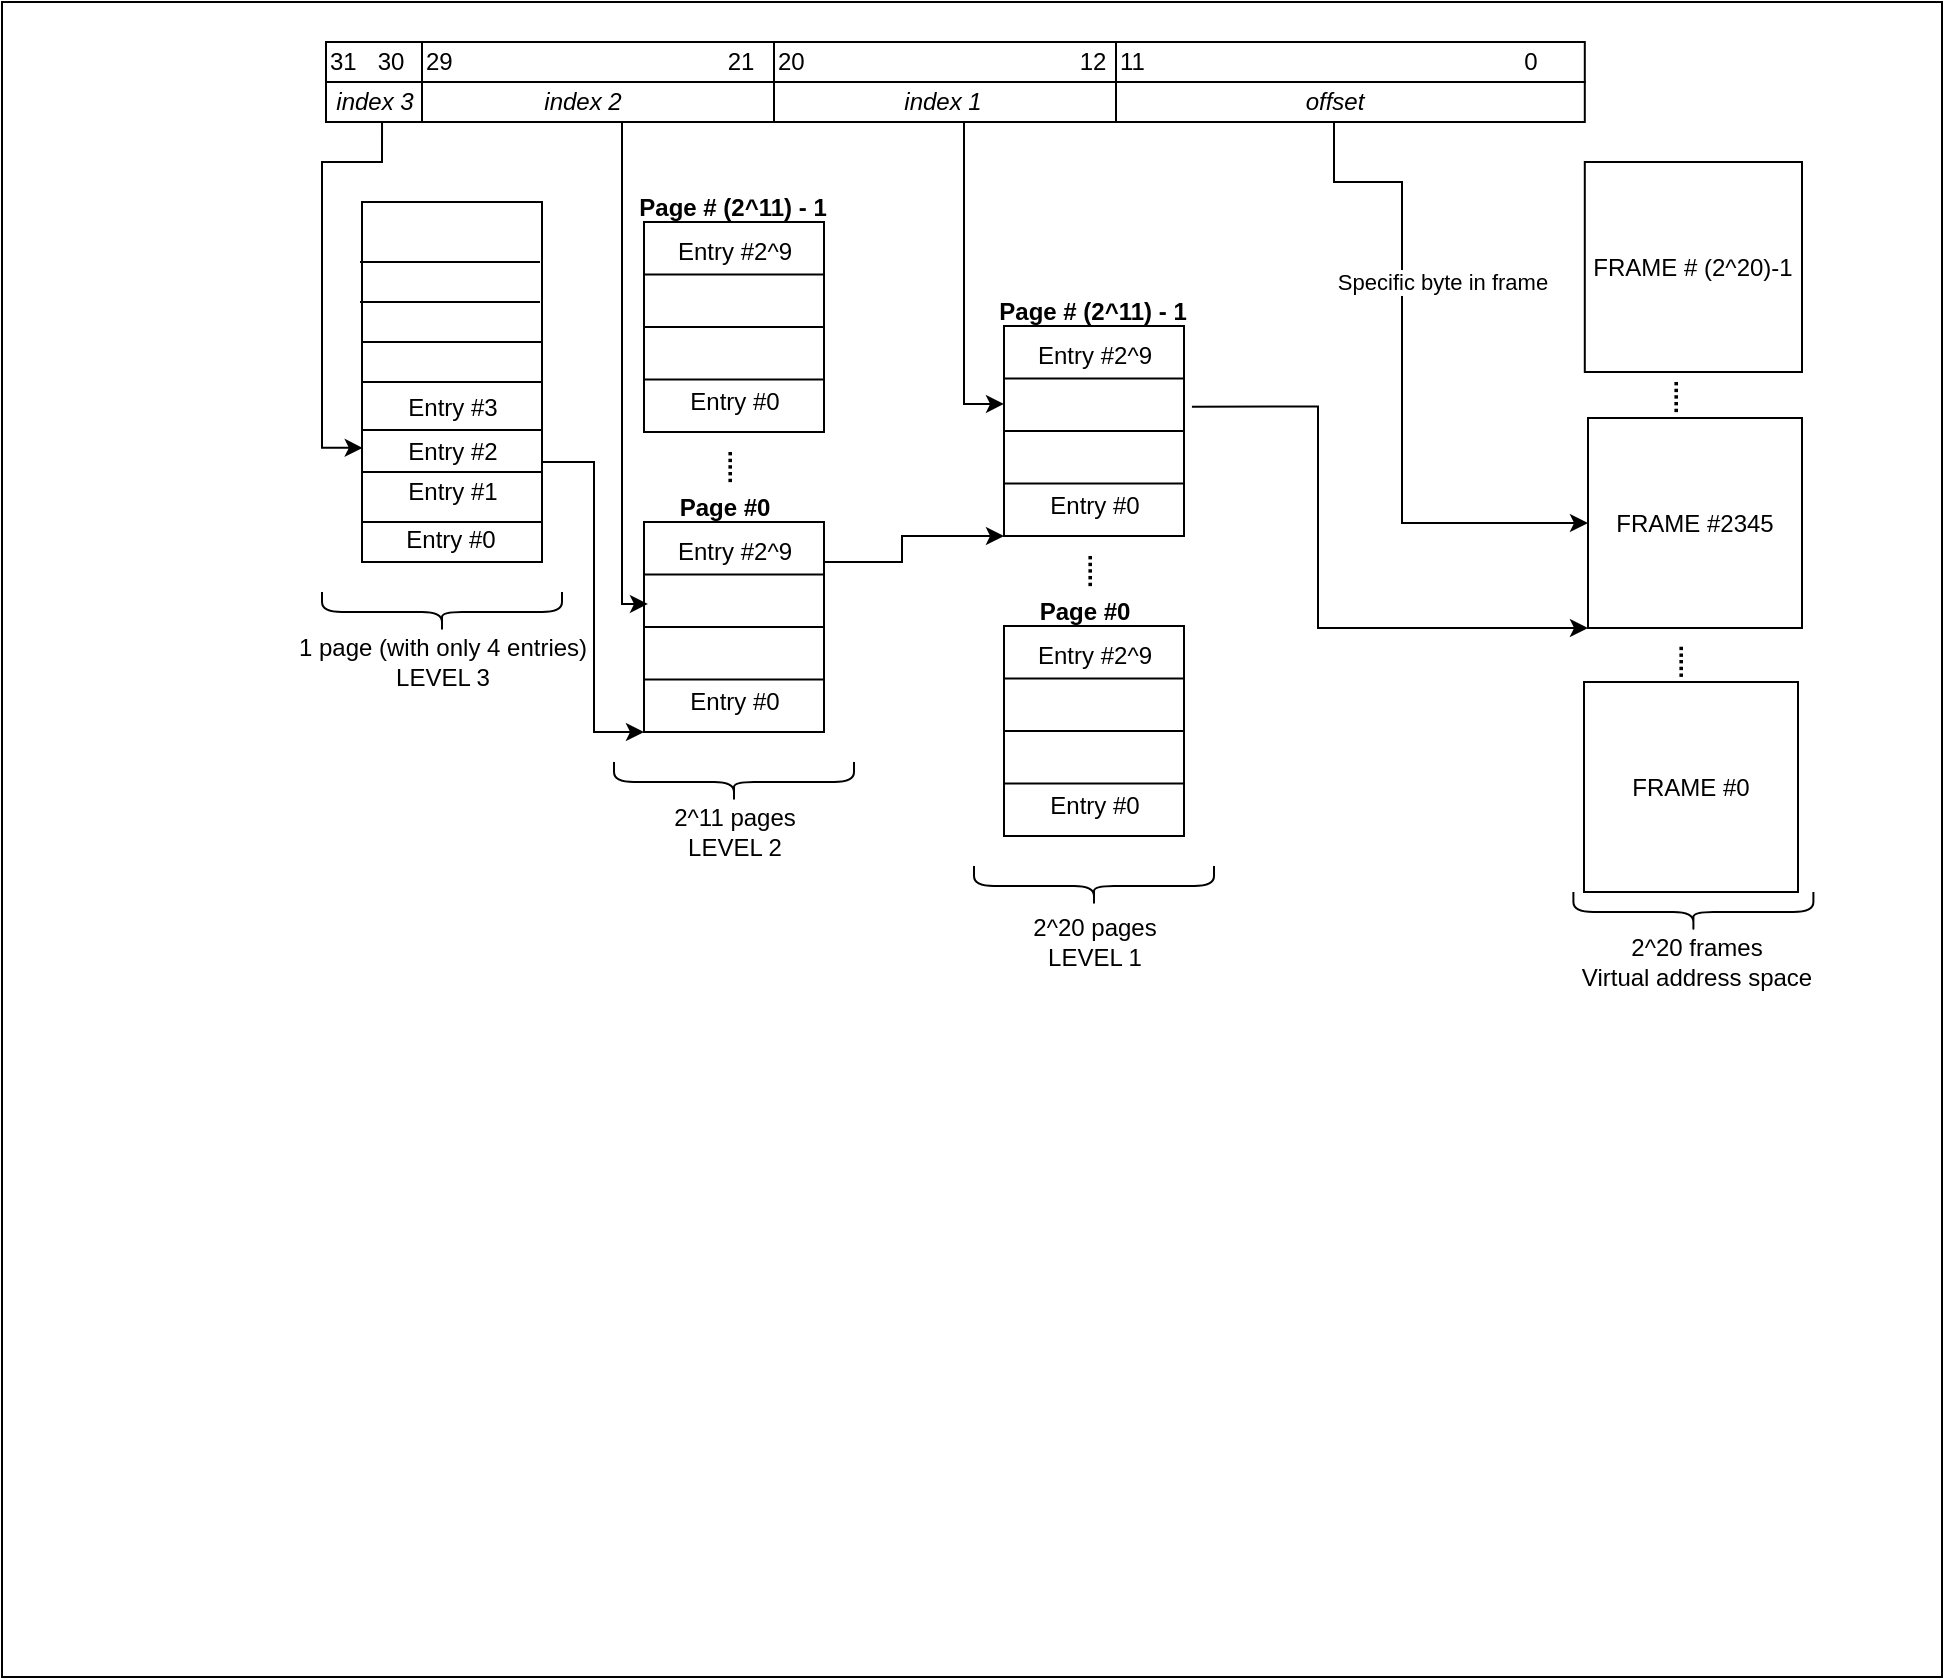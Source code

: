 <mxfile version="24.7.6">
  <diagram id="C5RBs43oDa-KdzZeNtuy" name="Page-1">
    <mxGraphModel dx="1036" dy="474" grid="1" gridSize="10" guides="1" tooltips="1" connect="1" arrows="1" fold="1" page="1" pageScale="1" pageWidth="827" pageHeight="1169" math="0" shadow="0">
      <root>
        <mxCell id="WIyWlLk6GJQsqaUBKTNV-0" />
        <mxCell id="WIyWlLk6GJQsqaUBKTNV-1" parent="WIyWlLk6GJQsqaUBKTNV-0" />
        <mxCell id="lOClj2oo7x6Ww53FL5YU-107" value="" style="whiteSpace=wrap;html=1;" vertex="1" parent="WIyWlLk6GJQsqaUBKTNV-1">
          <mxGeometry x="270" y="70" width="970" height="837.5" as="geometry" />
        </mxCell>
        <mxCell id="lOClj2oo7x6Ww53FL5YU-5" value="" style="group" vertex="1" connectable="0" parent="WIyWlLk6GJQsqaUBKTNV-1">
          <mxGeometry x="432" y="90" width="60" height="45" as="geometry" />
        </mxCell>
        <mxCell id="lOClj2oo7x6Ww53FL5YU-2" value="31" style="rounded=0;whiteSpace=wrap;html=1;align=left;" vertex="1" parent="lOClj2oo7x6Ww53FL5YU-5">
          <mxGeometry width="48" height="20" as="geometry" />
        </mxCell>
        <mxCell id="lOClj2oo7x6Ww53FL5YU-6" value="" style="group" vertex="1" connectable="0" parent="lOClj2oo7x6Ww53FL5YU-5">
          <mxGeometry y="-5" width="60" height="50" as="geometry" />
        </mxCell>
        <mxCell id="lOClj2oo7x6Ww53FL5YU-3" value="" style="rounded=0;whiteSpace=wrap;html=1;" vertex="1" parent="lOClj2oo7x6Ww53FL5YU-6">
          <mxGeometry y="25" width="48" height="20" as="geometry" />
        </mxCell>
        <mxCell id="lOClj2oo7x6Ww53FL5YU-4" value="30" style="text;html=1;align=center;verticalAlign=middle;resizable=0;points=[];autosize=1;strokeColor=none;fillColor=none;" vertex="1" parent="lOClj2oo7x6Ww53FL5YU-6">
          <mxGeometry x="12" width="40" height="30" as="geometry" />
        </mxCell>
        <mxCell id="lOClj2oo7x6Ww53FL5YU-49" value="&lt;i&gt;index 3&lt;/i&gt;" style="text;html=1;align=center;verticalAlign=middle;resizable=0;points=[];autosize=1;strokeColor=none;fillColor=none;" vertex="1" parent="lOClj2oo7x6Ww53FL5YU-6">
          <mxGeometry x="-6" y="20" width="60" height="30" as="geometry" />
        </mxCell>
        <mxCell id="lOClj2oo7x6Ww53FL5YU-7" value="" style="group" vertex="1" connectable="0" parent="WIyWlLk6GJQsqaUBKTNV-1">
          <mxGeometry x="480" y="90" width="220" height="45" as="geometry" />
        </mxCell>
        <mxCell id="lOClj2oo7x6Ww53FL5YU-8" value="29" style="rounded=0;whiteSpace=wrap;html=1;align=left;" vertex="1" parent="lOClj2oo7x6Ww53FL5YU-7">
          <mxGeometry width="176" height="20" as="geometry" />
        </mxCell>
        <mxCell id="lOClj2oo7x6Ww53FL5YU-9" value="" style="group" vertex="1" connectable="0" parent="lOClj2oo7x6Ww53FL5YU-7">
          <mxGeometry y="-5" width="220" height="50" as="geometry" />
        </mxCell>
        <mxCell id="lOClj2oo7x6Ww53FL5YU-10" value="" style="rounded=0;whiteSpace=wrap;html=1;" vertex="1" parent="lOClj2oo7x6Ww53FL5YU-9">
          <mxGeometry y="25" width="176" height="20" as="geometry" />
        </mxCell>
        <mxCell id="lOClj2oo7x6Ww53FL5YU-11" value="21" style="text;html=1;align=center;verticalAlign=middle;resizable=0;points=[];autosize=1;strokeColor=none;fillColor=none;" vertex="1" parent="lOClj2oo7x6Ww53FL5YU-9">
          <mxGeometry x="138.947" width="40" height="30" as="geometry" />
        </mxCell>
        <mxCell id="lOClj2oo7x6Ww53FL5YU-48" value="&lt;i&gt;index 2&lt;/i&gt;" style="text;html=1;align=center;verticalAlign=middle;resizable=0;points=[];autosize=1;strokeColor=none;fillColor=none;" vertex="1" parent="lOClj2oo7x6Ww53FL5YU-9">
          <mxGeometry x="50" y="20" width="60" height="30" as="geometry" />
        </mxCell>
        <mxCell id="lOClj2oo7x6Ww53FL5YU-36" value="" style="group" vertex="1" connectable="0" parent="WIyWlLk6GJQsqaUBKTNV-1">
          <mxGeometry x="656" y="90" width="220" height="68" as="geometry" />
        </mxCell>
        <mxCell id="lOClj2oo7x6Ww53FL5YU-37" value="20" style="rounded=0;whiteSpace=wrap;html=1;align=left;" vertex="1" parent="lOClj2oo7x6Ww53FL5YU-36">
          <mxGeometry width="176" height="20" as="geometry" />
        </mxCell>
        <mxCell id="lOClj2oo7x6Ww53FL5YU-38" value="" style="group" vertex="1" connectable="0" parent="lOClj2oo7x6Ww53FL5YU-36">
          <mxGeometry y="-5" width="220" height="73" as="geometry" />
        </mxCell>
        <mxCell id="lOClj2oo7x6Ww53FL5YU-39" value="" style="rounded=0;whiteSpace=wrap;html=1;" vertex="1" parent="lOClj2oo7x6Ww53FL5YU-38">
          <mxGeometry y="25" width="176" height="20" as="geometry" />
        </mxCell>
        <mxCell id="lOClj2oo7x6Ww53FL5YU-40" value="12" style="text;html=1;align=center;verticalAlign=middle;resizable=0;points=[];autosize=1;strokeColor=none;fillColor=none;" vertex="1" parent="lOClj2oo7x6Ww53FL5YU-38">
          <mxGeometry x="138.947" width="40" height="30" as="geometry" />
        </mxCell>
        <mxCell id="lOClj2oo7x6Ww53FL5YU-47" value="&lt;i&gt;index 1&lt;/i&gt;" style="text;html=1;align=center;verticalAlign=middle;resizable=0;points=[];autosize=1;strokeColor=none;fillColor=none;" vertex="1" parent="lOClj2oo7x6Ww53FL5YU-38">
          <mxGeometry x="54" y="20" width="60" height="30" as="geometry" />
        </mxCell>
        <mxCell id="lOClj2oo7x6Ww53FL5YU-41" value="" style="group" vertex="1" connectable="0" parent="WIyWlLk6GJQsqaUBKTNV-1">
          <mxGeometry x="827" y="90" width="293" height="45" as="geometry" />
        </mxCell>
        <mxCell id="lOClj2oo7x6Ww53FL5YU-42" value="11" style="rounded=0;whiteSpace=wrap;html=1;align=left;" vertex="1" parent="lOClj2oo7x6Ww53FL5YU-41">
          <mxGeometry width="234.4" height="20" as="geometry" />
        </mxCell>
        <mxCell id="lOClj2oo7x6Ww53FL5YU-43" value="" style="group" vertex="1" connectable="0" parent="lOClj2oo7x6Ww53FL5YU-41">
          <mxGeometry y="-5" width="293.0" height="50" as="geometry" />
        </mxCell>
        <mxCell id="lOClj2oo7x6Ww53FL5YU-44" value="" style="rounded=0;whiteSpace=wrap;html=1;" vertex="1" parent="lOClj2oo7x6Ww53FL5YU-43">
          <mxGeometry y="25" width="234.4" height="20" as="geometry" />
        </mxCell>
        <mxCell id="lOClj2oo7x6Ww53FL5YU-45" value="0" style="text;html=1;align=center;verticalAlign=middle;resizable=0;points=[];autosize=1;strokeColor=none;fillColor=none;" vertex="1" parent="lOClj2oo7x6Ww53FL5YU-43">
          <mxGeometry x="191.712" width="30" height="30" as="geometry" />
        </mxCell>
        <mxCell id="lOClj2oo7x6Ww53FL5YU-46" value="&lt;i&gt;offset&lt;/i&gt;" style="text;html=1;align=center;verticalAlign=middle;resizable=0;points=[];autosize=1;strokeColor=none;fillColor=none;" vertex="1" parent="lOClj2oo7x6Ww53FL5YU-43">
          <mxGeometry x="83.905" y="20" width="50" height="30" as="geometry" />
        </mxCell>
        <mxCell id="lOClj2oo7x6Ww53FL5YU-59" value="" style="group" vertex="1" connectable="0" parent="WIyWlLk6GJQsqaUBKTNV-1">
          <mxGeometry x="450" y="170" width="90" height="180" as="geometry" />
        </mxCell>
        <mxCell id="lOClj2oo7x6Ww53FL5YU-22" value="" style="group" vertex="1" connectable="0" parent="lOClj2oo7x6Ww53FL5YU-59">
          <mxGeometry width="90" height="180" as="geometry" />
        </mxCell>
        <mxCell id="WIyWlLk6GJQsqaUBKTNV-7" value="" style="rounded=1;whiteSpace=wrap;html=1;fontSize=12;glass=0;strokeWidth=1;shadow=0;arcSize=0;" parent="lOClj2oo7x6Ww53FL5YU-22" vertex="1">
          <mxGeometry width="90" height="180" as="geometry" />
        </mxCell>
        <mxCell id="lOClj2oo7x6Ww53FL5YU-21" value="Entry #0" style="text;html=1;align=center;verticalAlign=middle;resizable=0;points=[];autosize=1;strokeColor=none;fillColor=none;" vertex="1" parent="lOClj2oo7x6Ww53FL5YU-22">
          <mxGeometry x="9" y="154.001" width="70" height="30" as="geometry" />
        </mxCell>
        <mxCell id="lOClj2oo7x6Ww53FL5YU-16" value="" style="endArrow=none;html=1;rounded=0;exitX=0;exitY=0.25;exitDx=0;exitDy=0;entryX=1;entryY=0.25;entryDx=0;entryDy=0;" edge="1" parent="lOClj2oo7x6Ww53FL5YU-22">
          <mxGeometry width="50" height="50" relative="1" as="geometry">
            <mxPoint y="70" as="sourcePoint" />
            <mxPoint x="90" y="70" as="targetPoint" />
          </mxGeometry>
        </mxCell>
        <mxCell id="lOClj2oo7x6Ww53FL5YU-20" value="" style="endArrow=none;html=1;rounded=0;exitX=0;exitY=0.75;exitDx=0;exitDy=0;entryX=1;entryY=0.75;entryDx=0;entryDy=0;" edge="1" parent="lOClj2oo7x6Ww53FL5YU-22">
          <mxGeometry width="50" height="50" relative="1" as="geometry">
            <mxPoint y="160" as="sourcePoint" />
            <mxPoint x="90" y="160" as="targetPoint" />
          </mxGeometry>
        </mxCell>
        <mxCell id="lOClj2oo7x6Ww53FL5YU-52" value="" style="endArrow=none;html=1;rounded=0;exitX=0;exitY=0.5;exitDx=0;exitDy=0;entryX=1;entryY=0.5;entryDx=0;entryDy=0;" edge="1" parent="lOClj2oo7x6Ww53FL5YU-22" source="WIyWlLk6GJQsqaUBKTNV-7" target="WIyWlLk6GJQsqaUBKTNV-7">
          <mxGeometry width="50" height="50" relative="1" as="geometry">
            <mxPoint x="420" y="365.143" as="sourcePoint" />
            <mxPoint x="510" y="365.143" as="targetPoint" />
          </mxGeometry>
        </mxCell>
        <mxCell id="lOClj2oo7x6Ww53FL5YU-29" value="Entry #1" style="text;html=1;align=center;verticalAlign=middle;resizable=0;points=[];autosize=1;strokeColor=none;fillColor=none;" vertex="1" parent="lOClj2oo7x6Ww53FL5YU-22">
          <mxGeometry x="10" y="130.004" width="70" height="30" as="geometry" />
        </mxCell>
        <mxCell id="lOClj2oo7x6Ww53FL5YU-54" value="Entry #3" style="text;html=1;align=center;verticalAlign=middle;resizable=0;points=[];autosize=1;strokeColor=none;fillColor=none;" vertex="1" parent="lOClj2oo7x6Ww53FL5YU-22">
          <mxGeometry x="10" y="88.004" width="70" height="30" as="geometry" />
        </mxCell>
        <mxCell id="lOClj2oo7x6Ww53FL5YU-57" value="" style="endArrow=none;html=1;rounded=0;exitX=0;exitY=0.25;exitDx=0;exitDy=0;entryX=1;entryY=0.25;entryDx=0;entryDy=0;" edge="1" parent="lOClj2oo7x6Ww53FL5YU-22">
          <mxGeometry width="50" height="50" relative="1" as="geometry">
            <mxPoint x="-1" y="50" as="sourcePoint" />
            <mxPoint x="89" y="50" as="targetPoint" />
          </mxGeometry>
        </mxCell>
        <mxCell id="lOClj2oo7x6Ww53FL5YU-58" value="" style="endArrow=none;html=1;rounded=0;exitX=0;exitY=0.25;exitDx=0;exitDy=0;entryX=1;entryY=0.25;entryDx=0;entryDy=0;" edge="1" parent="lOClj2oo7x6Ww53FL5YU-22">
          <mxGeometry width="50" height="50" relative="1" as="geometry">
            <mxPoint x="-1" y="30" as="sourcePoint" />
            <mxPoint x="89" y="30" as="targetPoint" />
          </mxGeometry>
        </mxCell>
        <mxCell id="lOClj2oo7x6Ww53FL5YU-53" value="Entry #2" style="text;html=1;align=center;verticalAlign=middle;resizable=0;points=[];autosize=1;strokeColor=none;fillColor=none;" vertex="1" parent="lOClj2oo7x6Ww53FL5YU-59">
          <mxGeometry x="10" y="110.004" width="70" height="30" as="geometry" />
        </mxCell>
        <mxCell id="lOClj2oo7x6Ww53FL5YU-55" value="" style="endArrow=none;html=1;rounded=0;exitX=0;exitY=0.25;exitDx=0;exitDy=0;entryX=1;entryY=0.25;entryDx=0;entryDy=0;" edge="1" parent="lOClj2oo7x6Ww53FL5YU-59">
          <mxGeometry width="50" height="50" relative="1" as="geometry">
            <mxPoint y="114" as="sourcePoint" />
            <mxPoint x="90" y="114" as="targetPoint" />
          </mxGeometry>
        </mxCell>
        <mxCell id="lOClj2oo7x6Ww53FL5YU-56" value="" style="endArrow=none;html=1;rounded=0;exitX=0;exitY=0.25;exitDx=0;exitDy=0;entryX=1;entryY=0.25;entryDx=0;entryDy=0;" edge="1" parent="lOClj2oo7x6Ww53FL5YU-59">
          <mxGeometry width="50" height="50" relative="1" as="geometry">
            <mxPoint y="135" as="sourcePoint" />
            <mxPoint x="90" y="135" as="targetPoint" />
          </mxGeometry>
        </mxCell>
        <mxCell id="lOClj2oo7x6Ww53FL5YU-23" value="" style="group" vertex="1" connectable="0" parent="WIyWlLk6GJQsqaUBKTNV-1">
          <mxGeometry x="591" y="330" width="90" height="105" as="geometry" />
        </mxCell>
        <mxCell id="lOClj2oo7x6Ww53FL5YU-24" value="" style="rounded=1;whiteSpace=wrap;html=1;fontSize=12;glass=0;strokeWidth=1;shadow=0;arcSize=0;" vertex="1" parent="lOClj2oo7x6Ww53FL5YU-23">
          <mxGeometry width="90" height="105" as="geometry" />
        </mxCell>
        <mxCell id="lOClj2oo7x6Ww53FL5YU-25" value="Entry #0" style="text;html=1;align=center;verticalAlign=middle;resizable=0;points=[];autosize=1;strokeColor=none;fillColor=none;" vertex="1" parent="lOClj2oo7x6Ww53FL5YU-23">
          <mxGeometry x="10" y="75" width="70" height="30" as="geometry" />
        </mxCell>
        <mxCell id="lOClj2oo7x6Ww53FL5YU-26" value="" style="endArrow=none;html=1;rounded=0;exitX=0;exitY=0.25;exitDx=0;exitDy=0;entryX=1;entryY=0.25;entryDx=0;entryDy=0;" edge="1" parent="lOClj2oo7x6Ww53FL5YU-23" source="lOClj2oo7x6Ww53FL5YU-24" target="lOClj2oo7x6Ww53FL5YU-24">
          <mxGeometry width="50" height="50" relative="1" as="geometry">
            <mxPoint x="10" y="72.5" as="sourcePoint" />
            <mxPoint x="60" y="22.5" as="targetPoint" />
          </mxGeometry>
        </mxCell>
        <mxCell id="lOClj2oo7x6Ww53FL5YU-27" value="" style="endArrow=none;html=1;rounded=0;exitX=0;exitY=0.5;exitDx=0;exitDy=0;entryX=1;entryY=0.5;entryDx=0;entryDy=0;" edge="1" parent="lOClj2oo7x6Ww53FL5YU-23" source="lOClj2oo7x6Ww53FL5YU-24" target="lOClj2oo7x6Ww53FL5YU-24">
          <mxGeometry width="50" height="50" relative="1" as="geometry">
            <mxPoint y="79.41" as="sourcePoint" />
            <mxPoint x="120" y="79.41" as="targetPoint" />
          </mxGeometry>
        </mxCell>
        <mxCell id="lOClj2oo7x6Ww53FL5YU-28" value="" style="endArrow=none;html=1;rounded=0;exitX=0;exitY=0.75;exitDx=0;exitDy=0;entryX=1;entryY=0.75;entryDx=0;entryDy=0;" edge="1" parent="lOClj2oo7x6Ww53FL5YU-23" source="lOClj2oo7x6Ww53FL5YU-24" target="lOClj2oo7x6Ww53FL5YU-24">
          <mxGeometry width="50" height="50" relative="1" as="geometry">
            <mxPoint x="10" y="82.5" as="sourcePoint" />
            <mxPoint x="100" y="82.5" as="targetPoint" />
          </mxGeometry>
        </mxCell>
        <mxCell id="lOClj2oo7x6Ww53FL5YU-60" value="Entry #2^9" style="text;html=1;align=center;verticalAlign=middle;resizable=0;points=[];autosize=1;strokeColor=none;fillColor=none;" vertex="1" parent="lOClj2oo7x6Ww53FL5YU-23">
          <mxGeometry x="5" width="80" height="30" as="geometry" />
        </mxCell>
        <mxCell id="lOClj2oo7x6Ww53FL5YU-73" value="Page # (2^11) - 1" style="text;html=1;align=center;verticalAlign=middle;resizable=0;points=[];autosize=1;strokeColor=none;fillColor=none;fontStyle=1" vertex="1" parent="WIyWlLk6GJQsqaUBKTNV-1">
          <mxGeometry x="580" y="158" width="110" height="30" as="geometry" />
        </mxCell>
        <mxCell id="lOClj2oo7x6Ww53FL5YU-64" value="" style="group" vertex="1" connectable="0" parent="WIyWlLk6GJQsqaUBKTNV-1">
          <mxGeometry x="591" y="180" width="90" height="105" as="geometry" />
        </mxCell>
        <mxCell id="lOClj2oo7x6Ww53FL5YU-65" value="" style="rounded=1;whiteSpace=wrap;html=1;fontSize=12;glass=0;strokeWidth=1;shadow=0;arcSize=0;" vertex="1" parent="lOClj2oo7x6Ww53FL5YU-64">
          <mxGeometry width="90" height="105" as="geometry" />
        </mxCell>
        <mxCell id="lOClj2oo7x6Ww53FL5YU-66" value="Entry #0" style="text;html=1;align=center;verticalAlign=middle;resizable=0;points=[];autosize=1;strokeColor=none;fillColor=none;" vertex="1" parent="lOClj2oo7x6Ww53FL5YU-64">
          <mxGeometry x="10" y="75" width="70" height="30" as="geometry" />
        </mxCell>
        <mxCell id="lOClj2oo7x6Ww53FL5YU-67" value="" style="endArrow=none;html=1;rounded=0;exitX=0;exitY=0.25;exitDx=0;exitDy=0;entryX=1;entryY=0.25;entryDx=0;entryDy=0;" edge="1" parent="lOClj2oo7x6Ww53FL5YU-64" source="lOClj2oo7x6Ww53FL5YU-65" target="lOClj2oo7x6Ww53FL5YU-65">
          <mxGeometry width="50" height="50" relative="1" as="geometry">
            <mxPoint x="10" y="72.5" as="sourcePoint" />
            <mxPoint x="60" y="22.5" as="targetPoint" />
          </mxGeometry>
        </mxCell>
        <mxCell id="lOClj2oo7x6Ww53FL5YU-68" value="" style="endArrow=none;html=1;rounded=0;exitX=0;exitY=0.5;exitDx=0;exitDy=0;entryX=1;entryY=0.5;entryDx=0;entryDy=0;" edge="1" parent="lOClj2oo7x6Ww53FL5YU-64" source="lOClj2oo7x6Ww53FL5YU-65" target="lOClj2oo7x6Ww53FL5YU-65">
          <mxGeometry width="50" height="50" relative="1" as="geometry">
            <mxPoint y="79.41" as="sourcePoint" />
            <mxPoint x="120" y="79.41" as="targetPoint" />
          </mxGeometry>
        </mxCell>
        <mxCell id="lOClj2oo7x6Ww53FL5YU-69" value="" style="endArrow=none;html=1;rounded=0;exitX=0;exitY=0.75;exitDx=0;exitDy=0;entryX=1;entryY=0.75;entryDx=0;entryDy=0;" edge="1" parent="lOClj2oo7x6Ww53FL5YU-64" source="lOClj2oo7x6Ww53FL5YU-65" target="lOClj2oo7x6Ww53FL5YU-65">
          <mxGeometry width="50" height="50" relative="1" as="geometry">
            <mxPoint x="10" y="82.5" as="sourcePoint" />
            <mxPoint x="100" y="82.5" as="targetPoint" />
          </mxGeometry>
        </mxCell>
        <mxCell id="lOClj2oo7x6Ww53FL5YU-70" value="Entry #2^9" style="text;html=1;align=center;verticalAlign=middle;resizable=0;points=[];autosize=1;strokeColor=none;fillColor=none;" vertex="1" parent="lOClj2oo7x6Ww53FL5YU-64">
          <mxGeometry x="5" width="80" height="30" as="geometry" />
        </mxCell>
        <mxCell id="lOClj2oo7x6Ww53FL5YU-71" value="" style="shape=curlyBracket;whiteSpace=wrap;html=1;rounded=1;labelPosition=left;verticalLabelPosition=middle;align=right;verticalAlign=middle;rotation=-90;" vertex="1" parent="WIyWlLk6GJQsqaUBKTNV-1">
          <mxGeometry x="626" y="400" width="20" height="120" as="geometry" />
        </mxCell>
        <mxCell id="lOClj2oo7x6Ww53FL5YU-72" value="2^11 pages&lt;div&gt;LEVEL 2&lt;/div&gt;" style="text;html=1;align=center;verticalAlign=middle;resizable=0;points=[];autosize=1;strokeColor=none;fillColor=none;" vertex="1" parent="WIyWlLk6GJQsqaUBKTNV-1">
          <mxGeometry x="596" y="465" width="80" height="40" as="geometry" />
        </mxCell>
        <mxCell id="lOClj2oo7x6Ww53FL5YU-74" value="Page #0" style="text;html=1;align=center;verticalAlign=middle;resizable=0;points=[];autosize=1;strokeColor=none;fillColor=none;fontStyle=1" vertex="1" parent="WIyWlLk6GJQsqaUBKTNV-1">
          <mxGeometry x="596" y="308" width="70" height="30" as="geometry" />
        </mxCell>
        <mxCell id="lOClj2oo7x6Ww53FL5YU-75" value="....." style="text;html=1;align=center;verticalAlign=middle;resizable=0;points=[];autosize=1;strokeColor=none;fillColor=none;rotation=-90;fontStyle=1" vertex="1" parent="WIyWlLk6GJQsqaUBKTNV-1">
          <mxGeometry x="611" y="288" width="40" height="30" as="geometry" />
        </mxCell>
        <mxCell id="lOClj2oo7x6Ww53FL5YU-76" style="edgeStyle=orthogonalEdgeStyle;rounded=0;orthogonalLoop=1;jettySize=auto;html=1;entryX=0.004;entryY=0.683;entryDx=0;entryDy=0;entryPerimeter=0;exitX=0.567;exitY=0.833;exitDx=0;exitDy=0;exitPerimeter=0;" edge="1" parent="WIyWlLk6GJQsqaUBKTNV-1" source="lOClj2oo7x6Ww53FL5YU-49" target="WIyWlLk6GJQsqaUBKTNV-7">
          <mxGeometry relative="1" as="geometry">
            <mxPoint x="410" y="120" as="sourcePoint" />
            <Array as="points">
              <mxPoint x="460" y="150" />
              <mxPoint x="430" y="150" />
              <mxPoint x="430" y="293" />
            </Array>
          </mxGeometry>
        </mxCell>
        <mxCell id="lOClj2oo7x6Ww53FL5YU-77" style="edgeStyle=orthogonalEdgeStyle;rounded=0;orthogonalLoop=1;jettySize=auto;html=1;entryX=0;entryY=1;entryDx=0;entryDy=0;" edge="1" parent="WIyWlLk6GJQsqaUBKTNV-1" source="WIyWlLk6GJQsqaUBKTNV-7" target="lOClj2oo7x6Ww53FL5YU-24">
          <mxGeometry relative="1" as="geometry">
            <Array as="points">
              <mxPoint x="566" y="300" />
              <mxPoint x="566" y="435" />
            </Array>
          </mxGeometry>
        </mxCell>
        <mxCell id="lOClj2oo7x6Ww53FL5YU-78" value="" style="group" vertex="1" connectable="0" parent="WIyWlLk6GJQsqaUBKTNV-1">
          <mxGeometry x="771" y="382" width="90" height="105" as="geometry" />
        </mxCell>
        <mxCell id="lOClj2oo7x6Ww53FL5YU-79" value="" style="rounded=1;whiteSpace=wrap;html=1;fontSize=12;glass=0;strokeWidth=1;shadow=0;arcSize=0;" vertex="1" parent="lOClj2oo7x6Ww53FL5YU-78">
          <mxGeometry width="90" height="105" as="geometry" />
        </mxCell>
        <mxCell id="lOClj2oo7x6Ww53FL5YU-80" value="Entry #0" style="text;html=1;align=center;verticalAlign=middle;resizable=0;points=[];autosize=1;strokeColor=none;fillColor=none;" vertex="1" parent="lOClj2oo7x6Ww53FL5YU-78">
          <mxGeometry x="10" y="75" width="70" height="30" as="geometry" />
        </mxCell>
        <mxCell id="lOClj2oo7x6Ww53FL5YU-81" value="" style="endArrow=none;html=1;rounded=0;exitX=0;exitY=0.25;exitDx=0;exitDy=0;entryX=1;entryY=0.25;entryDx=0;entryDy=0;" edge="1" parent="lOClj2oo7x6Ww53FL5YU-78" source="lOClj2oo7x6Ww53FL5YU-79" target="lOClj2oo7x6Ww53FL5YU-79">
          <mxGeometry width="50" height="50" relative="1" as="geometry">
            <mxPoint x="10" y="72.5" as="sourcePoint" />
            <mxPoint x="60" y="22.5" as="targetPoint" />
          </mxGeometry>
        </mxCell>
        <mxCell id="lOClj2oo7x6Ww53FL5YU-82" value="" style="endArrow=none;html=1;rounded=0;exitX=0;exitY=0.5;exitDx=0;exitDy=0;entryX=1;entryY=0.5;entryDx=0;entryDy=0;" edge="1" parent="lOClj2oo7x6Ww53FL5YU-78" source="lOClj2oo7x6Ww53FL5YU-79" target="lOClj2oo7x6Ww53FL5YU-79">
          <mxGeometry width="50" height="50" relative="1" as="geometry">
            <mxPoint y="79.41" as="sourcePoint" />
            <mxPoint x="120" y="79.41" as="targetPoint" />
          </mxGeometry>
        </mxCell>
        <mxCell id="lOClj2oo7x6Ww53FL5YU-83" value="" style="endArrow=none;html=1;rounded=0;exitX=0;exitY=0.75;exitDx=0;exitDy=0;entryX=1;entryY=0.75;entryDx=0;entryDy=0;" edge="1" parent="lOClj2oo7x6Ww53FL5YU-78" source="lOClj2oo7x6Ww53FL5YU-79" target="lOClj2oo7x6Ww53FL5YU-79">
          <mxGeometry width="50" height="50" relative="1" as="geometry">
            <mxPoint x="10" y="82.5" as="sourcePoint" />
            <mxPoint x="100" y="82.5" as="targetPoint" />
          </mxGeometry>
        </mxCell>
        <mxCell id="lOClj2oo7x6Ww53FL5YU-84" value="Entry #2^9" style="text;html=1;align=center;verticalAlign=middle;resizable=0;points=[];autosize=1;strokeColor=none;fillColor=none;" vertex="1" parent="lOClj2oo7x6Ww53FL5YU-78">
          <mxGeometry x="5" width="80" height="30" as="geometry" />
        </mxCell>
        <mxCell id="lOClj2oo7x6Ww53FL5YU-85" value="Page # (2^11) - 1" style="text;html=1;align=center;verticalAlign=middle;resizable=0;points=[];autosize=1;strokeColor=none;fillColor=none;fontStyle=1" vertex="1" parent="WIyWlLk6GJQsqaUBKTNV-1">
          <mxGeometry x="760" y="210" width="110" height="30" as="geometry" />
        </mxCell>
        <mxCell id="lOClj2oo7x6Ww53FL5YU-86" value="" style="group" vertex="1" connectable="0" parent="WIyWlLk6GJQsqaUBKTNV-1">
          <mxGeometry x="771" y="232" width="90" height="105" as="geometry" />
        </mxCell>
        <mxCell id="lOClj2oo7x6Ww53FL5YU-87" value="" style="rounded=1;whiteSpace=wrap;html=1;fontSize=12;glass=0;strokeWidth=1;shadow=0;arcSize=0;" vertex="1" parent="lOClj2oo7x6Ww53FL5YU-86">
          <mxGeometry width="90" height="105" as="geometry" />
        </mxCell>
        <mxCell id="lOClj2oo7x6Ww53FL5YU-88" value="Entry #0" style="text;html=1;align=center;verticalAlign=middle;resizable=0;points=[];autosize=1;strokeColor=none;fillColor=none;" vertex="1" parent="lOClj2oo7x6Ww53FL5YU-86">
          <mxGeometry x="10" y="75" width="70" height="30" as="geometry" />
        </mxCell>
        <mxCell id="lOClj2oo7x6Ww53FL5YU-89" value="" style="endArrow=none;html=1;rounded=0;exitX=0;exitY=0.25;exitDx=0;exitDy=0;entryX=1;entryY=0.25;entryDx=0;entryDy=0;" edge="1" parent="lOClj2oo7x6Ww53FL5YU-86" source="lOClj2oo7x6Ww53FL5YU-87" target="lOClj2oo7x6Ww53FL5YU-87">
          <mxGeometry width="50" height="50" relative="1" as="geometry">
            <mxPoint x="10" y="72.5" as="sourcePoint" />
            <mxPoint x="60" y="22.5" as="targetPoint" />
          </mxGeometry>
        </mxCell>
        <mxCell id="lOClj2oo7x6Ww53FL5YU-90" value="" style="endArrow=none;html=1;rounded=0;exitX=0;exitY=0.5;exitDx=0;exitDy=0;entryX=1;entryY=0.5;entryDx=0;entryDy=0;" edge="1" parent="lOClj2oo7x6Ww53FL5YU-86" source="lOClj2oo7x6Ww53FL5YU-87" target="lOClj2oo7x6Ww53FL5YU-87">
          <mxGeometry width="50" height="50" relative="1" as="geometry">
            <mxPoint y="79.41" as="sourcePoint" />
            <mxPoint x="120" y="79.41" as="targetPoint" />
          </mxGeometry>
        </mxCell>
        <mxCell id="lOClj2oo7x6Ww53FL5YU-91" value="" style="endArrow=none;html=1;rounded=0;exitX=0;exitY=0.75;exitDx=0;exitDy=0;entryX=1;entryY=0.75;entryDx=0;entryDy=0;" edge="1" parent="lOClj2oo7x6Ww53FL5YU-86" source="lOClj2oo7x6Ww53FL5YU-87" target="lOClj2oo7x6Ww53FL5YU-87">
          <mxGeometry width="50" height="50" relative="1" as="geometry">
            <mxPoint x="10" y="82.5" as="sourcePoint" />
            <mxPoint x="100" y="82.5" as="targetPoint" />
          </mxGeometry>
        </mxCell>
        <mxCell id="lOClj2oo7x6Ww53FL5YU-92" value="Entry #2^9" style="text;html=1;align=center;verticalAlign=middle;resizable=0;points=[];autosize=1;strokeColor=none;fillColor=none;" vertex="1" parent="lOClj2oo7x6Ww53FL5YU-86">
          <mxGeometry x="5" width="80" height="30" as="geometry" />
        </mxCell>
        <mxCell id="lOClj2oo7x6Ww53FL5YU-93" value="" style="shape=curlyBracket;whiteSpace=wrap;html=1;rounded=1;labelPosition=left;verticalLabelPosition=middle;align=right;verticalAlign=middle;rotation=-90;" vertex="1" parent="WIyWlLk6GJQsqaUBKTNV-1">
          <mxGeometry x="806" y="452" width="20" height="120" as="geometry" />
        </mxCell>
        <mxCell id="lOClj2oo7x6Ww53FL5YU-95" value="Page #0" style="text;html=1;align=center;verticalAlign=middle;resizable=0;points=[];autosize=1;strokeColor=none;fillColor=none;fontStyle=1" vertex="1" parent="WIyWlLk6GJQsqaUBKTNV-1">
          <mxGeometry x="776" y="360" width="70" height="30" as="geometry" />
        </mxCell>
        <mxCell id="lOClj2oo7x6Ww53FL5YU-96" value="....." style="text;html=1;align=center;verticalAlign=middle;resizable=0;points=[];autosize=1;strokeColor=none;fillColor=none;rotation=-90;fontStyle=1" vertex="1" parent="WIyWlLk6GJQsqaUBKTNV-1">
          <mxGeometry x="791" y="340" width="40" height="30" as="geometry" />
        </mxCell>
        <mxCell id="lOClj2oo7x6Ww53FL5YU-97" value="" style="shape=curlyBracket;whiteSpace=wrap;html=1;rounded=1;labelPosition=left;verticalLabelPosition=middle;align=right;verticalAlign=middle;rotation=-90;" vertex="1" parent="WIyWlLk6GJQsqaUBKTNV-1">
          <mxGeometry x="480" y="315" width="20" height="120" as="geometry" />
        </mxCell>
        <mxCell id="lOClj2oo7x6Ww53FL5YU-98" value="1 page (with only 4 entries)&lt;div&gt;LEVEL 3&lt;/div&gt;" style="text;html=1;align=center;verticalAlign=middle;resizable=0;points=[];autosize=1;strokeColor=none;fillColor=none;" vertex="1" parent="WIyWlLk6GJQsqaUBKTNV-1">
          <mxGeometry x="405" y="380" width="170" height="40" as="geometry" />
        </mxCell>
        <mxCell id="lOClj2oo7x6Ww53FL5YU-99" value="2^20 pages&lt;div&gt;LEVEL 1&lt;/div&gt;" style="text;html=1;align=center;verticalAlign=middle;resizable=0;points=[];autosize=1;strokeColor=none;fillColor=none;" vertex="1" parent="WIyWlLk6GJQsqaUBKTNV-1">
          <mxGeometry x="771" y="520" width="90" height="40" as="geometry" />
        </mxCell>
        <mxCell id="lOClj2oo7x6Ww53FL5YU-100" style="edgeStyle=orthogonalEdgeStyle;rounded=0;orthogonalLoop=1;jettySize=auto;html=1;entryX=0.022;entryY=0.39;entryDx=0;entryDy=0;entryPerimeter=0;" edge="1" parent="WIyWlLk6GJQsqaUBKTNV-1" source="lOClj2oo7x6Ww53FL5YU-10" target="lOClj2oo7x6Ww53FL5YU-24">
          <mxGeometry relative="1" as="geometry">
            <Array as="points">
              <mxPoint x="580" y="371" />
            </Array>
          </mxGeometry>
        </mxCell>
        <mxCell id="lOClj2oo7x6Ww53FL5YU-101" style="edgeStyle=orthogonalEdgeStyle;rounded=0;orthogonalLoop=1;jettySize=auto;html=1;entryX=0;entryY=1;entryDx=0;entryDy=0;" edge="1" parent="WIyWlLk6GJQsqaUBKTNV-1" source="lOClj2oo7x6Ww53FL5YU-24" target="lOClj2oo7x6Ww53FL5YU-87">
          <mxGeometry relative="1" as="geometry">
            <Array as="points">
              <mxPoint x="720" y="350" />
              <mxPoint x="720" y="337" />
            </Array>
          </mxGeometry>
        </mxCell>
        <mxCell id="lOClj2oo7x6Ww53FL5YU-102" style="edgeStyle=orthogonalEdgeStyle;rounded=0;orthogonalLoop=1;jettySize=auto;html=1;entryX=0;entryY=0.371;entryDx=0;entryDy=0;entryPerimeter=0;" edge="1" parent="WIyWlLk6GJQsqaUBKTNV-1" target="lOClj2oo7x6Ww53FL5YU-87">
          <mxGeometry relative="1" as="geometry">
            <mxPoint x="751" y="130" as="sourcePoint" />
            <Array as="points">
              <mxPoint x="751" y="271" />
            </Array>
          </mxGeometry>
        </mxCell>
        <mxCell id="lOClj2oo7x6Ww53FL5YU-103" value="FRAME #2345" style="rounded=1;whiteSpace=wrap;html=1;fontSize=12;glass=0;strokeWidth=1;shadow=0;arcSize=0;" vertex="1" parent="WIyWlLk6GJQsqaUBKTNV-1">
          <mxGeometry x="1063" y="278" width="107" height="105" as="geometry" />
        </mxCell>
        <mxCell id="lOClj2oo7x6Ww53FL5YU-104" style="edgeStyle=orthogonalEdgeStyle;rounded=0;orthogonalLoop=1;jettySize=auto;html=1;exitX=1.044;exitY=0.384;exitDx=0;exitDy=0;exitPerimeter=0;entryX=0;entryY=1;entryDx=0;entryDy=0;" edge="1" parent="WIyWlLk6GJQsqaUBKTNV-1" source="lOClj2oo7x6Ww53FL5YU-87" target="lOClj2oo7x6Ww53FL5YU-103">
          <mxGeometry relative="1" as="geometry">
            <Array as="points">
              <mxPoint x="928" y="272" />
              <mxPoint x="928" y="383" />
            </Array>
          </mxGeometry>
        </mxCell>
        <mxCell id="lOClj2oo7x6Ww53FL5YU-105" style="edgeStyle=orthogonalEdgeStyle;rounded=0;orthogonalLoop=1;jettySize=auto;html=1;entryX=0;entryY=0.5;entryDx=0;entryDy=0;" edge="1" parent="WIyWlLk6GJQsqaUBKTNV-1" source="lOClj2oo7x6Ww53FL5YU-44" target="lOClj2oo7x6Ww53FL5YU-103">
          <mxGeometry relative="1" as="geometry">
            <Array as="points">
              <mxPoint x="936" y="160" />
              <mxPoint x="970" y="160" />
              <mxPoint x="970" y="331" />
            </Array>
          </mxGeometry>
        </mxCell>
        <mxCell id="lOClj2oo7x6Ww53FL5YU-106" value="Specific byte in frame" style="edgeLabel;html=1;align=center;verticalAlign=middle;resizable=0;points=[];" vertex="1" connectable="0" parent="lOClj2oo7x6Ww53FL5YU-105">
          <mxGeometry x="-0.188" y="1" relative="1" as="geometry">
            <mxPoint x="19" y="-19" as="offset" />
          </mxGeometry>
        </mxCell>
        <mxCell id="lOClj2oo7x6Ww53FL5YU-108" value="FRAME # (2^20)-1" style="rounded=1;whiteSpace=wrap;html=1;fontSize=12;glass=0;strokeWidth=1;shadow=0;arcSize=0;" vertex="1" parent="WIyWlLk6GJQsqaUBKTNV-1">
          <mxGeometry x="1061.4" y="150" width="108.6" height="105" as="geometry" />
        </mxCell>
        <mxCell id="lOClj2oo7x6Ww53FL5YU-110" value="FRAME #0" style="rounded=1;whiteSpace=wrap;html=1;fontSize=12;glass=0;strokeWidth=1;shadow=0;arcSize=0;" vertex="1" parent="WIyWlLk6GJQsqaUBKTNV-1">
          <mxGeometry x="1061" y="410" width="107" height="105" as="geometry" />
        </mxCell>
        <mxCell id="lOClj2oo7x6Ww53FL5YU-111" value="....." style="text;html=1;align=center;verticalAlign=middle;resizable=0;points=[];autosize=1;strokeColor=none;fillColor=none;rotation=-90;fontStyle=1" vertex="1" parent="WIyWlLk6GJQsqaUBKTNV-1">
          <mxGeometry x="1084" y="253" width="40" height="30" as="geometry" />
        </mxCell>
        <mxCell id="lOClj2oo7x6Ww53FL5YU-112" value="....." style="text;html=1;align=center;verticalAlign=middle;resizable=0;points=[];autosize=1;strokeColor=none;fillColor=none;rotation=-90;fontStyle=1" vertex="1" parent="WIyWlLk6GJQsqaUBKTNV-1">
          <mxGeometry x="1086.4" y="385" width="40" height="30" as="geometry" />
        </mxCell>
        <mxCell id="lOClj2oo7x6Ww53FL5YU-113" value="" style="shape=curlyBracket;whiteSpace=wrap;html=1;rounded=1;labelPosition=left;verticalLabelPosition=middle;align=right;verticalAlign=middle;rotation=-90;" vertex="1" parent="WIyWlLk6GJQsqaUBKTNV-1">
          <mxGeometry x="1105.7" y="465" width="20" height="120" as="geometry" />
        </mxCell>
        <mxCell id="lOClj2oo7x6Ww53FL5YU-114" value="2^20 frames&lt;br&gt;&lt;div&gt;Virtual address space&lt;/div&gt;" style="text;html=1;align=center;verticalAlign=middle;resizable=0;points=[];autosize=1;strokeColor=none;fillColor=none;" vertex="1" parent="WIyWlLk6GJQsqaUBKTNV-1">
          <mxGeometry x="1046.5" y="530" width="140" height="40" as="geometry" />
        </mxCell>
      </root>
    </mxGraphModel>
  </diagram>
</mxfile>

